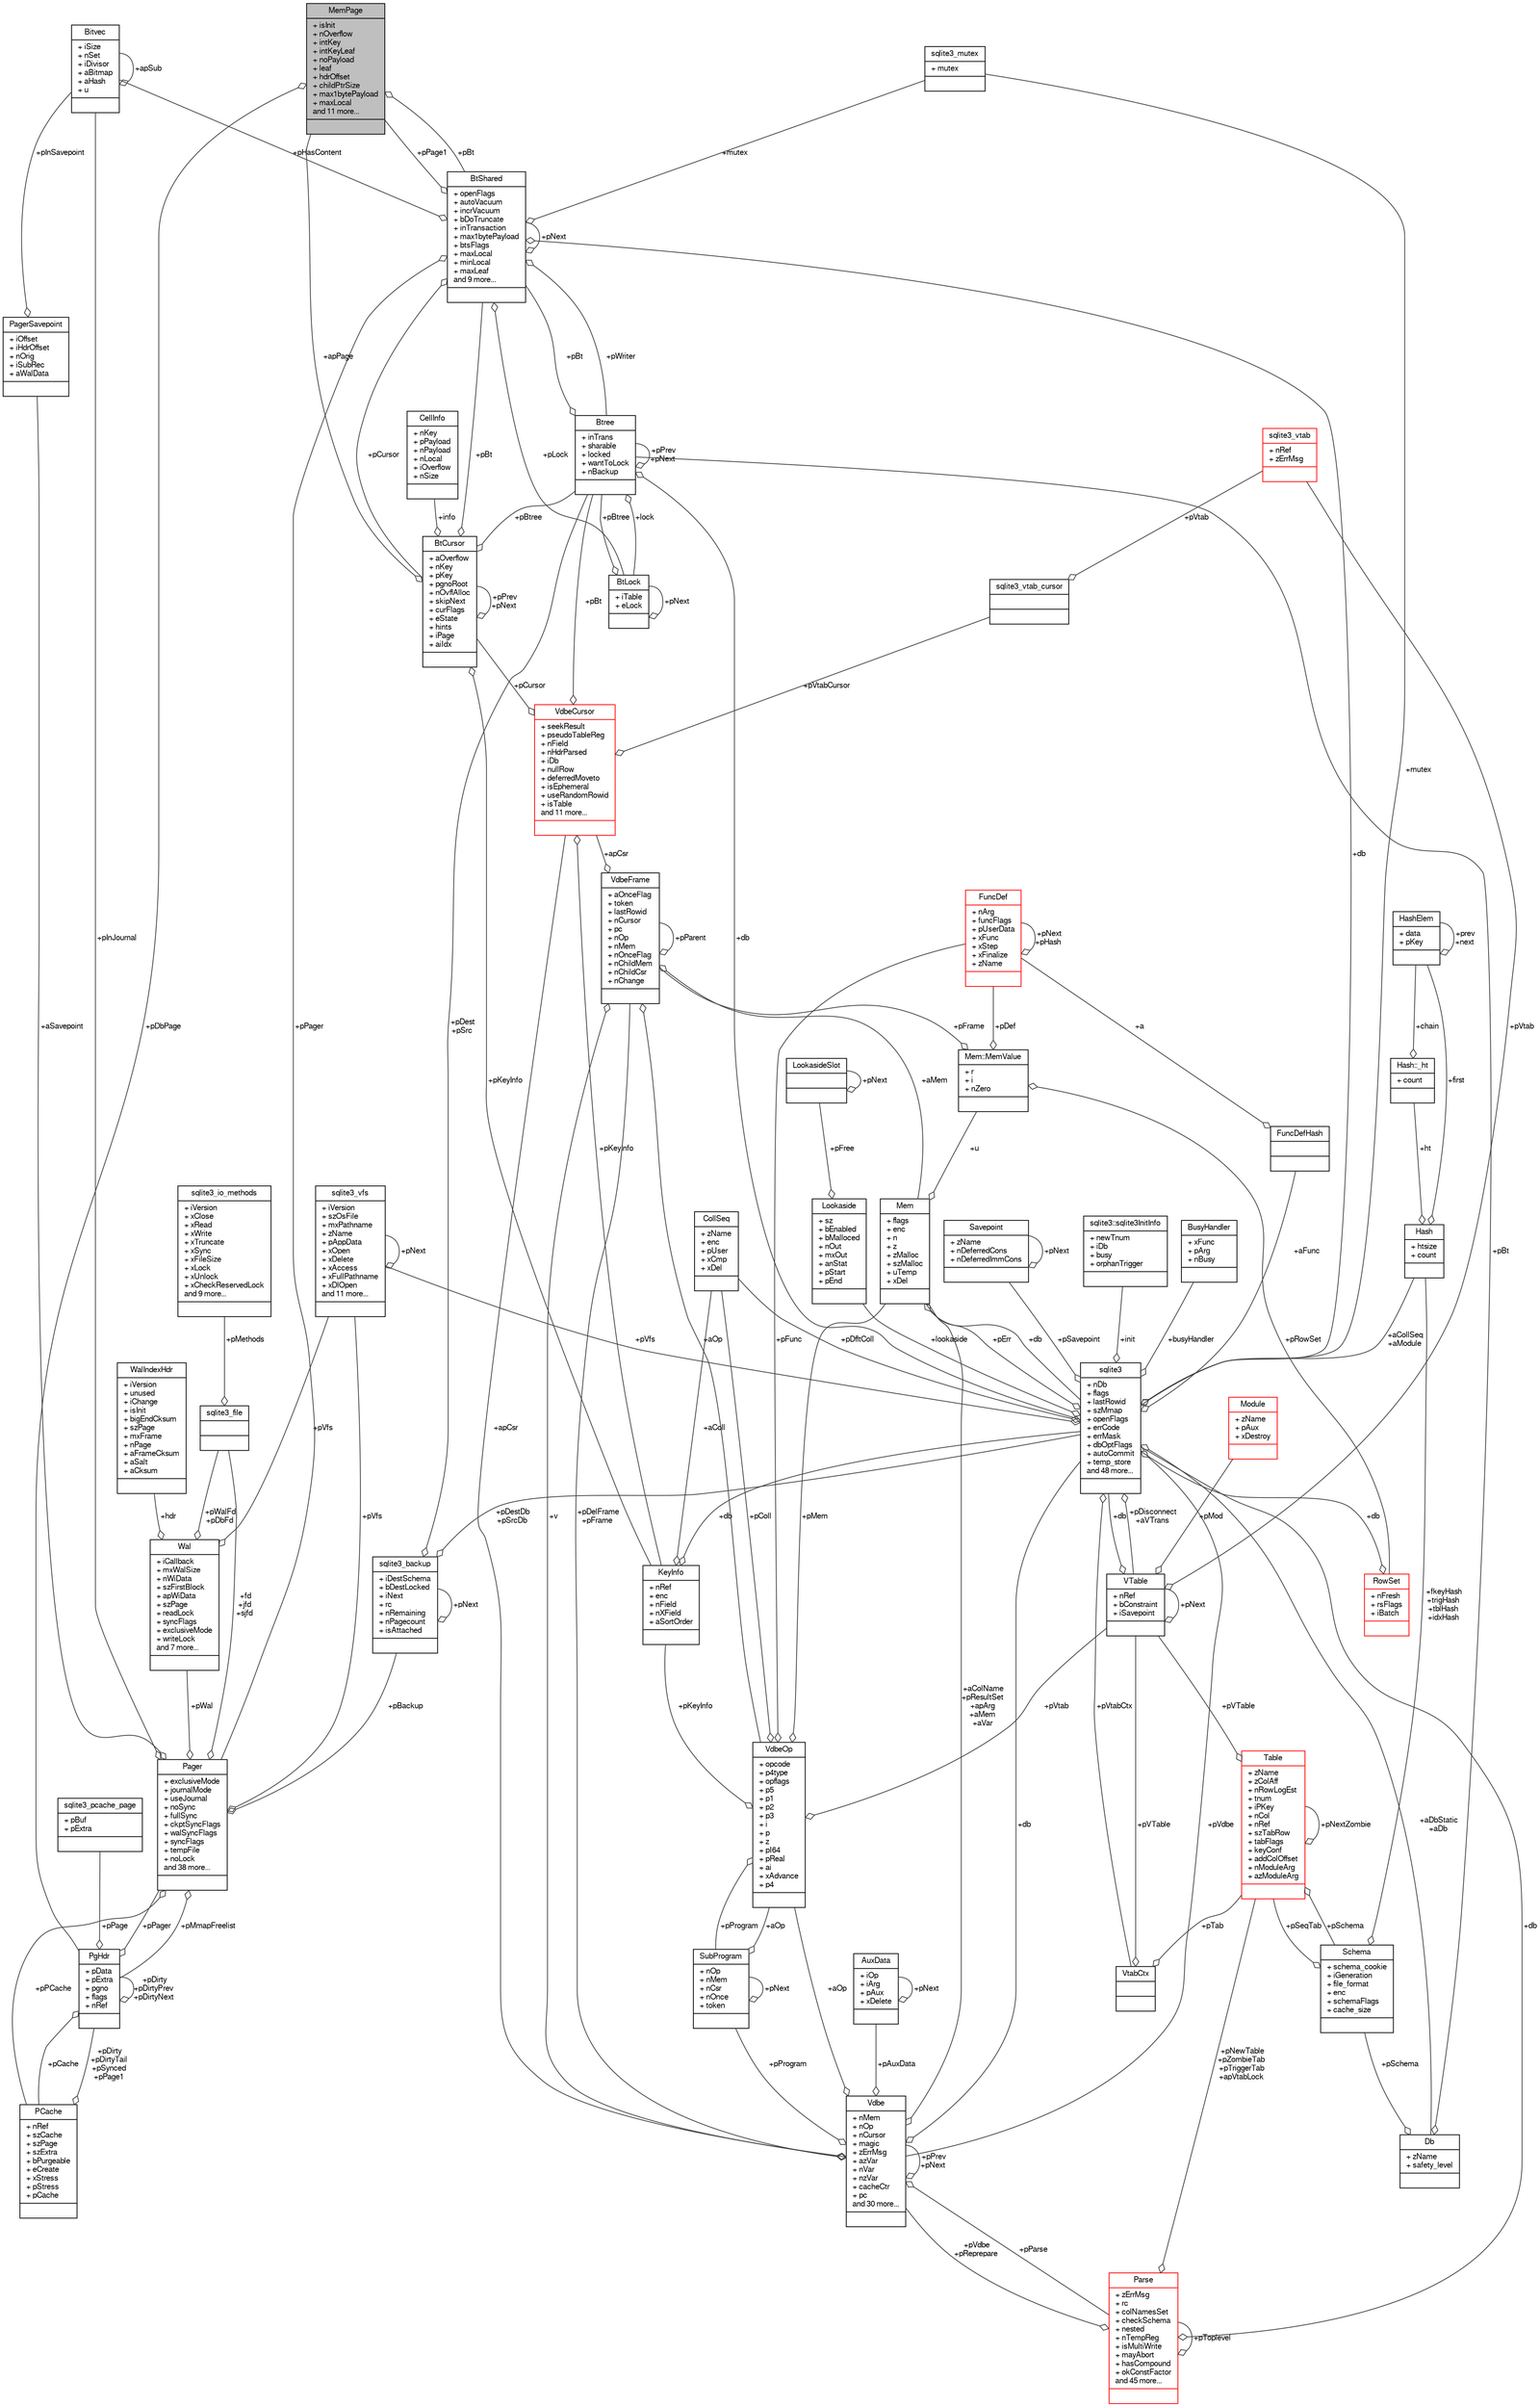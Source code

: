 digraph "MemPage"
{
  edge [fontname="FreeSans",fontsize="10",labelfontname="FreeSans",labelfontsize="10"];
  node [fontname="FreeSans",fontsize="10",shape=record];
  Node1 [label="{MemPage\n|+ isInit\l+ nOverflow\l+ intKey\l+ intKeyLeaf\l+ noPayload\l+ leaf\l+ hdrOffset\l+ childPtrSize\l+ max1bytePayload\l+ maxLocal\land 11 more...\l|}",height=0.2,width=0.4,color="black", fillcolor="grey75", style="filled", fontcolor="black"];
  Node2 -> Node1 [color="grey25",fontsize="10",style="solid",label=" +pBt" ,arrowhead="odiamond",fontname="FreeSans"];
  Node2 [label="{BtShared\n|+ openFlags\l+ autoVacuum\l+ incrVacuum\l+ bDoTruncate\l+ inTransaction\l+ max1bytePayload\l+ btsFlags\l+ maxLocal\l+ minLocal\l+ maxLeaf\land 9 more...\l|}",height=0.2,width=0.4,color="black", fillcolor="white", style="filled",URL="$structBtShared.html"];
  Node3 -> Node2 [color="grey25",fontsize="10",style="solid",label=" +pCursor" ,arrowhead="odiamond",fontname="FreeSans"];
  Node3 [label="{BtCursor\n|+ aOverflow\l+ nKey\l+ pKey\l+ pgnoRoot\l+ nOvflAlloc\l+ skipNext\l+ curFlags\l+ eState\l+ hints\l+ iPage\l+ aiIdx\l|}",height=0.2,width=0.4,color="black", fillcolor="white", style="filled",URL="$structBtCursor.html"];
  Node3 -> Node3 [color="grey25",fontsize="10",style="solid",label=" +pPrev\n+pNext" ,arrowhead="odiamond",fontname="FreeSans"];
  Node4 -> Node3 [color="grey25",fontsize="10",style="solid",label=" +info" ,arrowhead="odiamond",fontname="FreeSans"];
  Node4 [label="{CellInfo\n|+ nKey\l+ pPayload\l+ nPayload\l+ nLocal\l+ iOverflow\l+ nSize\l|}",height=0.2,width=0.4,color="black", fillcolor="white", style="filled",URL="$structCellInfo.html"];
  Node2 -> Node3 [color="grey25",fontsize="10",style="solid",label=" +pBt" ,arrowhead="odiamond",fontname="FreeSans"];
  Node1 -> Node3 [color="grey25",fontsize="10",style="solid",label=" +apPage" ,arrowhead="odiamond",fontname="FreeSans"];
  Node5 -> Node3 [color="grey25",fontsize="10",style="solid",label=" +pKeyInfo" ,arrowhead="odiamond",fontname="FreeSans"];
  Node5 [label="{KeyInfo\n|+ nRef\l+ enc\l+ nField\l+ nXField\l+ aSortOrder\l|}",height=0.2,width=0.4,color="black", fillcolor="white", style="filled",URL="$structKeyInfo.html"];
  Node6 -> Node5 [color="grey25",fontsize="10",style="solid",label=" +db" ,arrowhead="odiamond",fontname="FreeSans"];
  Node6 [label="{sqlite3\n|+ nDb\l+ flags\l+ lastRowid\l+ szMmap\l+ openFlags\l+ errCode\l+ errMask\l+ dbOptFlags\l+ autoCommit\l+ temp_store\land 48 more...\l|}",height=0.2,width=0.4,color="black", fillcolor="white", style="filled",URL="$structsqlite3.html"];
  Node7 -> Node6 [color="grey25",fontsize="10",style="solid",label=" +pErr" ,arrowhead="odiamond",fontname="FreeSans"];
  Node7 [label="{Mem\n|+ flags\l+ enc\l+ n\l+ z\l+ zMalloc\l+ szMalloc\l+ uTemp\l+ xDel\l|}",height=0.2,width=0.4,color="black", fillcolor="white", style="filled",URL="$structMem.html"];
  Node8 -> Node7 [color="grey25",fontsize="10",style="solid",label=" +u" ,arrowhead="odiamond",fontname="FreeSans"];
  Node8 [label="{Mem::MemValue\n|+ r\l+ i\l+ nZero\l|}",height=0.2,width=0.4,color="black", fillcolor="white", style="filled",URL="$unionMem_1_1MemValue.html"];
  Node9 -> Node8 [color="grey25",fontsize="10",style="solid",label=" +pFrame" ,arrowhead="odiamond",fontname="FreeSans"];
  Node9 [label="{VdbeFrame\n|+ aOnceFlag\l+ token\l+ lastRowid\l+ nCursor\l+ pc\l+ nOp\l+ nMem\l+ nOnceFlag\l+ nChildMem\l+ nChildCsr\l+ nChange\l|}",height=0.2,width=0.4,color="black", fillcolor="white", style="filled",URL="$structVdbeFrame.html"];
  Node7 -> Node9 [color="grey25",fontsize="10",style="solid",label=" +aMem" ,arrowhead="odiamond",fontname="FreeSans"];
  Node10 -> Node9 [color="grey25",fontsize="10",style="solid",label=" +v" ,arrowhead="odiamond",fontname="FreeSans"];
  Node10 [label="{Vdbe\n|+ nMem\l+ nOp\l+ nCursor\l+ magic\l+ zErrMsg\l+ azVar\l+ nVar\l+ nzVar\l+ cacheCtr\l+ pc\land 30 more...\l|}",height=0.2,width=0.4,color="black", fillcolor="white", style="filled",URL="$structVdbe.html"];
  Node10 -> Node10 [color="grey25",fontsize="10",style="solid",label=" +pPrev\n+pNext" ,arrowhead="odiamond",fontname="FreeSans"];
  Node7 -> Node10 [color="grey25",fontsize="10",style="solid",label=" +aColName\n+pResultSet\n+apArg\n+aMem\n+aVar" ,arrowhead="odiamond",fontname="FreeSans"];
  Node6 -> Node10 [color="grey25",fontsize="10",style="solid",label=" +db" ,arrowhead="odiamond",fontname="FreeSans"];
  Node9 -> Node10 [color="grey25",fontsize="10",style="solid",label=" +pDelFrame\n+pFrame" ,arrowhead="odiamond",fontname="FreeSans"];
  Node11 -> Node10 [color="grey25",fontsize="10",style="solid",label=" +pAuxData" ,arrowhead="odiamond",fontname="FreeSans"];
  Node11 [label="{AuxData\n|+ iOp\l+ iArg\l+ pAux\l+ xDelete\l|}",height=0.2,width=0.4,color="black", fillcolor="white", style="filled",URL="$structAuxData.html"];
  Node11 -> Node11 [color="grey25",fontsize="10",style="solid",label=" +pNext" ,arrowhead="odiamond",fontname="FreeSans"];
  Node12 -> Node10 [color="grey25",fontsize="10",style="solid",label=" +pProgram" ,arrowhead="odiamond",fontname="FreeSans"];
  Node12 [label="{SubProgram\n|+ nOp\l+ nMem\l+ nCsr\l+ nOnce\l+ token\l|}",height=0.2,width=0.4,color="black", fillcolor="white", style="filled",URL="$structSubProgram.html"];
  Node12 -> Node12 [color="grey25",fontsize="10",style="solid",label=" +pNext" ,arrowhead="odiamond",fontname="FreeSans"];
  Node13 -> Node12 [color="grey25",fontsize="10",style="solid",label=" +aOp" ,arrowhead="odiamond",fontname="FreeSans"];
  Node13 [label="{VdbeOp\n|+ opcode\l+ p4type\l+ opflags\l+ p5\l+ p1\l+ p2\l+ p3\l+ i\l+ p\l+ z\l+ pI64\l+ pReal\l+ ai\l+ xAdvance\l+ p4\l|}",height=0.2,width=0.4,color="black", fillcolor="white", style="filled",URL="$structVdbeOp.html"];
  Node7 -> Node13 [color="grey25",fontsize="10",style="solid",label=" +pMem" ,arrowhead="odiamond",fontname="FreeSans"];
  Node14 -> Node13 [color="grey25",fontsize="10",style="solid",label=" +pColl" ,arrowhead="odiamond",fontname="FreeSans"];
  Node14 [label="{CollSeq\n|+ zName\l+ enc\l+ pUser\l+ xCmp\l+ xDel\l|}",height=0.2,width=0.4,color="black", fillcolor="white", style="filled",URL="$structCollSeq.html"];
  Node15 -> Node13 [color="grey25",fontsize="10",style="solid",label=" +pVtab" ,arrowhead="odiamond",fontname="FreeSans"];
  Node15 [label="{VTable\n|+ nRef\l+ bConstraint\l+ iSavepoint\l|}",height=0.2,width=0.4,color="black", fillcolor="white", style="filled",URL="$structVTable.html"];
  Node6 -> Node15 [color="grey25",fontsize="10",style="solid",label=" +db" ,arrowhead="odiamond",fontname="FreeSans"];
  Node15 -> Node15 [color="grey25",fontsize="10",style="solid",label=" +pNext" ,arrowhead="odiamond",fontname="FreeSans"];
  Node16 -> Node15 [color="grey25",fontsize="10",style="solid",label=" +pMod" ,arrowhead="odiamond",fontname="FreeSans"];
  Node16 [label="{Module\n|+ zName\l+ pAux\l+ xDestroy\l|}",height=0.2,width=0.4,color="red", fillcolor="white", style="filled",URL="$structModule.html"];
  Node18 -> Node15 [color="grey25",fontsize="10",style="solid",label=" +pVtab" ,arrowhead="odiamond",fontname="FreeSans"];
  Node18 [label="{sqlite3_vtab\n|+ nRef\l+ zErrMsg\l|}",height=0.2,width=0.4,color="red", fillcolor="white", style="filled",URL="$structsqlite3__vtab.html"];
  Node12 -> Node13 [color="grey25",fontsize="10",style="solid",label=" +pProgram" ,arrowhead="odiamond",fontname="FreeSans"];
  Node5 -> Node13 [color="grey25",fontsize="10",style="solid",label=" +pKeyInfo" ,arrowhead="odiamond",fontname="FreeSans"];
  Node19 -> Node13 [color="grey25",fontsize="10",style="solid",label=" +pFunc" ,arrowhead="odiamond",fontname="FreeSans"];
  Node19 [label="{FuncDef\n|+ nArg\l+ funcFlags\l+ pUserData\l+ xFunc\l+ xStep\l+ xFinalize\l+ zName\l|}",height=0.2,width=0.4,color="red", fillcolor="white", style="filled",URL="$structFuncDef.html"];
  Node19 -> Node19 [color="grey25",fontsize="10",style="solid",label=" +pNext\n+pHash" ,arrowhead="odiamond",fontname="FreeSans"];
  Node21 -> Node10 [color="grey25",fontsize="10",style="solid",label=" +apCsr" ,arrowhead="odiamond",fontname="FreeSans"];
  Node21 [label="{VdbeCursor\n|+ seekResult\l+ pseudoTableReg\l+ nField\l+ nHdrParsed\l+ iDb\l+ nullRow\l+ deferredMoveto\l+ isEphemeral\l+ useRandomRowid\l+ isTable\land 11 more...\l|}",height=0.2,width=0.4,color="red", fillcolor="white", style="filled",URL="$structVdbeCursor.html"];
  Node3 -> Node21 [color="grey25",fontsize="10",style="solid",label=" +pCursor" ,arrowhead="odiamond",fontname="FreeSans"];
  Node22 -> Node21 [color="grey25",fontsize="10",style="solid",label=" +pVtabCursor" ,arrowhead="odiamond",fontname="FreeSans"];
  Node22 [label="{sqlite3_vtab_cursor\n||}",height=0.2,width=0.4,color="black", fillcolor="white", style="filled",URL="$structsqlite3__vtab__cursor.html"];
  Node18 -> Node22 [color="grey25",fontsize="10",style="solid",label=" +pVtab" ,arrowhead="odiamond",fontname="FreeSans"];
  Node5 -> Node21 [color="grey25",fontsize="10",style="solid",label=" +pKeyInfo" ,arrowhead="odiamond",fontname="FreeSans"];
  Node35 -> Node21 [color="grey25",fontsize="10",style="solid",label=" +pBt" ,arrowhead="odiamond",fontname="FreeSans"];
  Node35 [label="{Btree\n|+ inTrans\l+ sharable\l+ locked\l+ wantToLock\l+ nBackup\l|}",height=0.2,width=0.4,color="black", fillcolor="white", style="filled",URL="$structBtree.html"];
  Node2 -> Node35 [color="grey25",fontsize="10",style="solid",label=" +pBt" ,arrowhead="odiamond",fontname="FreeSans"];
  Node6 -> Node35 [color="grey25",fontsize="10",style="solid",label=" +db" ,arrowhead="odiamond",fontname="FreeSans"];
  Node36 -> Node35 [color="grey25",fontsize="10",style="solid",label=" +lock" ,arrowhead="odiamond",fontname="FreeSans"];
  Node36 [label="{BtLock\n|+ iTable\l+ eLock\l|}",height=0.2,width=0.4,color="black", fillcolor="white", style="filled",URL="$structBtLock.html"];
  Node36 -> Node36 [color="grey25",fontsize="10",style="solid",label=" +pNext" ,arrowhead="odiamond",fontname="FreeSans"];
  Node35 -> Node36 [color="grey25",fontsize="10",style="solid",label=" +pBtree" ,arrowhead="odiamond",fontname="FreeSans"];
  Node35 -> Node35 [color="grey25",fontsize="10",style="solid",label=" +pPrev\n+pNext" ,arrowhead="odiamond",fontname="FreeSans"];
  Node37 -> Node10 [color="grey25",fontsize="10",style="solid",label=" +pParse" ,arrowhead="odiamond",fontname="FreeSans"];
  Node37 [label="{Parse\n|+ zErrMsg\l+ rc\l+ colNamesSet\l+ checkSchema\l+ nested\l+ nTempReg\l+ isMultiWrite\l+ mayAbort\l+ hasCompound\l+ okConstFactor\land 45 more...\l|}",height=0.2,width=0.4,color="red", fillcolor="white", style="filled",URL="$structParse.html"];
  Node10 -> Node37 [color="grey25",fontsize="10",style="solid",label=" +pVdbe\n+pReprepare" ,arrowhead="odiamond",fontname="FreeSans"];
  Node6 -> Node37 [color="grey25",fontsize="10",style="solid",label=" +db" ,arrowhead="odiamond",fontname="FreeSans"];
  Node46 -> Node37 [color="grey25",fontsize="10",style="solid",label=" +pNewTable\n+pZombieTab\n+pTriggerTab\n+apVtabLock" ,arrowhead="odiamond",fontname="FreeSans"];
  Node46 [label="{Table\n|+ zName\l+ zColAff\l+ nRowLogEst\l+ tnum\l+ iPKey\l+ nCol\l+ nRef\l+ szTabRow\l+ tabFlags\l+ keyConf\l+ addColOffset\l+ nModuleArg\l+ azModuleArg\l|}",height=0.2,width=0.4,color="red", fillcolor="white", style="filled",URL="$structTable.html"];
  Node47 -> Node46 [color="grey25",fontsize="10",style="solid",label=" +pSchema" ,arrowhead="odiamond",fontname="FreeSans"];
  Node47 [label="{Schema\n|+ schema_cookie\l+ iGeneration\l+ file_format\l+ enc\l+ schemaFlags\l+ cache_size\l|}",height=0.2,width=0.4,color="black", fillcolor="white", style="filled",URL="$structSchema.html"];
  Node46 -> Node47 [color="grey25",fontsize="10",style="solid",label=" +pSeqTab" ,arrowhead="odiamond",fontname="FreeSans"];
  Node48 -> Node47 [color="grey25",fontsize="10",style="solid",label=" +fkeyHash\n+trigHash\n+tblHash\n+idxHash" ,arrowhead="odiamond",fontname="FreeSans"];
  Node48 [label="{Hash\n|+ htsize\l+ count\l|}",height=0.2,width=0.4,color="black", fillcolor="white", style="filled",URL="$structHash.html"];
  Node49 -> Node48 [color="grey25",fontsize="10",style="solid",label=" +ht" ,arrowhead="odiamond",fontname="FreeSans"];
  Node49 [label="{Hash::_ht\n|+ count\l|}",height=0.2,width=0.4,color="black", fillcolor="white", style="filled",URL="$structHash_1_1__ht.html"];
  Node50 -> Node49 [color="grey25",fontsize="10",style="solid",label=" +chain" ,arrowhead="odiamond",fontname="FreeSans"];
  Node50 [label="{HashElem\n|+ data\l+ pKey\l|}",height=0.2,width=0.4,color="black", fillcolor="white", style="filled",URL="$structHashElem.html"];
  Node50 -> Node50 [color="grey25",fontsize="10",style="solid",label=" +prev\n+next" ,arrowhead="odiamond",fontname="FreeSans"];
  Node50 -> Node48 [color="grey25",fontsize="10",style="solid",label=" +first" ,arrowhead="odiamond",fontname="FreeSans"];
  Node15 -> Node46 [color="grey25",fontsize="10",style="solid",label=" +pVTable" ,arrowhead="odiamond",fontname="FreeSans"];
  Node46 -> Node46 [color="grey25",fontsize="10",style="solid",label=" +pNextZombie" ,arrowhead="odiamond",fontname="FreeSans"];
  Node37 -> Node37 [color="grey25",fontsize="10",style="solid",label=" +pToplevel" ,arrowhead="odiamond",fontname="FreeSans"];
  Node13 -> Node10 [color="grey25",fontsize="10",style="solid",label=" +aOp" ,arrowhead="odiamond",fontname="FreeSans"];
  Node9 -> Node9 [color="grey25",fontsize="10",style="solid",label=" +pParent" ,arrowhead="odiamond",fontname="FreeSans"];
  Node21 -> Node9 [color="grey25",fontsize="10",style="solid",label=" +apCsr" ,arrowhead="odiamond",fontname="FreeSans"];
  Node13 -> Node9 [color="grey25",fontsize="10",style="solid",label=" +aOp" ,arrowhead="odiamond",fontname="FreeSans"];
  Node67 -> Node8 [color="grey25",fontsize="10",style="solid",label=" +pRowSet" ,arrowhead="odiamond",fontname="FreeSans"];
  Node67 [label="{RowSet\n|+ nFresh\l+ rsFlags\l+ iBatch\l|}",height=0.2,width=0.4,color="red", fillcolor="white", style="filled",URL="$structRowSet.html"];
  Node6 -> Node67 [color="grey25",fontsize="10",style="solid",label=" +db" ,arrowhead="odiamond",fontname="FreeSans"];
  Node19 -> Node8 [color="grey25",fontsize="10",style="solid",label=" +pDef" ,arrowhead="odiamond",fontname="FreeSans"];
  Node6 -> Node7 [color="grey25",fontsize="10",style="solid",label=" +db" ,arrowhead="odiamond",fontname="FreeSans"];
  Node10 -> Node6 [color="grey25",fontsize="10",style="solid",label=" +pVdbe" ,arrowhead="odiamond",fontname="FreeSans"];
  Node70 -> Node6 [color="grey25",fontsize="10",style="solid",label=" +pSavepoint" ,arrowhead="odiamond",fontname="FreeSans"];
  Node70 [label="{Savepoint\n|+ zName\l+ nDeferredCons\l+ nDeferredImmCons\l|}",height=0.2,width=0.4,color="black", fillcolor="white", style="filled",URL="$structSavepoint.html"];
  Node70 -> Node70 [color="grey25",fontsize="10",style="solid",label=" +pNext" ,arrowhead="odiamond",fontname="FreeSans"];
  Node71 -> Node6 [color="grey25",fontsize="10",style="solid",label=" +aFunc" ,arrowhead="odiamond",fontname="FreeSans"];
  Node71 [label="{FuncDefHash\n||}",height=0.2,width=0.4,color="black", fillcolor="white", style="filled",URL="$structFuncDefHash.html"];
  Node19 -> Node71 [color="grey25",fontsize="10",style="solid",label=" +a" ,arrowhead="odiamond",fontname="FreeSans"];
  Node72 -> Node6 [color="grey25",fontsize="10",style="solid",label=" +lookaside" ,arrowhead="odiamond",fontname="FreeSans"];
  Node72 [label="{Lookaside\n|+ sz\l+ bEnabled\l+ bMalloced\l+ nOut\l+ mxOut\l+ anStat\l+ pStart\l+ pEnd\l|}",height=0.2,width=0.4,color="black", fillcolor="white", style="filled",URL="$structLookaside.html"];
  Node73 -> Node72 [color="grey25",fontsize="10",style="solid",label=" +pFree" ,arrowhead="odiamond",fontname="FreeSans"];
  Node73 [label="{LookasideSlot\n||}",height=0.2,width=0.4,color="black", fillcolor="white", style="filled",URL="$structLookasideSlot.html"];
  Node73 -> Node73 [color="grey25",fontsize="10",style="solid",label=" +pNext" ,arrowhead="odiamond",fontname="FreeSans"];
  Node74 -> Node6 [color="grey25",fontsize="10",style="solid",label=" +mutex" ,arrowhead="odiamond",fontname="FreeSans"];
  Node74 [label="{sqlite3_mutex\n|+ mutex\l|}",height=0.2,width=0.4,color="black", fillcolor="white", style="filled",URL="$structsqlite3__mutex.html"];
  Node75 -> Node6 [color="grey25",fontsize="10",style="solid",label=" +pVfs" ,arrowhead="odiamond",fontname="FreeSans"];
  Node75 [label="{sqlite3_vfs\n|+ iVersion\l+ szOsFile\l+ mxPathname\l+ zName\l+ pAppData\l+ xOpen\l+ xDelete\l+ xAccess\l+ xFullPathname\l+ xDlOpen\land 11 more...\l|}",height=0.2,width=0.4,color="black", fillcolor="white", style="filled",URL="$structsqlite3__vfs.html"];
  Node75 -> Node75 [color="grey25",fontsize="10",style="solid",label=" +pNext" ,arrowhead="odiamond",fontname="FreeSans"];
  Node76 -> Node6 [color="grey25",fontsize="10",style="solid",label=" +init" ,arrowhead="odiamond",fontname="FreeSans"];
  Node76 [label="{sqlite3::sqlite3InitInfo\n|+ newTnum\l+ iDb\l+ busy\l+ orphanTrigger\l|}",height=0.2,width=0.4,color="black", fillcolor="white", style="filled",URL="$structsqlite3_1_1sqlite3InitInfo.html"];
  Node77 -> Node6 [color="grey25",fontsize="10",style="solid",label=" +busyHandler" ,arrowhead="odiamond",fontname="FreeSans"];
  Node77 [label="{BusyHandler\n|+ xFunc\l+ pArg\l+ nBusy\l|}",height=0.2,width=0.4,color="black", fillcolor="white", style="filled",URL="$structBusyHandler.html"];
  Node78 -> Node6 [color="grey25",fontsize="10",style="solid",label=" +pVtabCtx" ,arrowhead="odiamond",fontname="FreeSans"];
  Node78 [label="{VtabCtx\n||}",height=0.2,width=0.4,color="black", fillcolor="white", style="filled",URL="$structVtabCtx.html"];
  Node15 -> Node78 [color="grey25",fontsize="10",style="solid",label=" +pVTable" ,arrowhead="odiamond",fontname="FreeSans"];
  Node46 -> Node78 [color="grey25",fontsize="10",style="solid",label=" +pTab" ,arrowhead="odiamond",fontname="FreeSans"];
  Node14 -> Node6 [color="grey25",fontsize="10",style="solid",label=" +pDfltColl" ,arrowhead="odiamond",fontname="FreeSans"];
  Node15 -> Node6 [color="grey25",fontsize="10",style="solid",label=" +pDisconnect\n+aVTrans" ,arrowhead="odiamond",fontname="FreeSans"];
  Node79 -> Node6 [color="grey25",fontsize="10",style="solid",label=" +aDbStatic\n+aDb" ,arrowhead="odiamond",fontname="FreeSans"];
  Node79 [label="{Db\n|+ zName\l+ safety_level\l|}",height=0.2,width=0.4,color="black", fillcolor="white", style="filled",URL="$structDb.html"];
  Node47 -> Node79 [color="grey25",fontsize="10",style="solid",label=" +pSchema" ,arrowhead="odiamond",fontname="FreeSans"];
  Node35 -> Node79 [color="grey25",fontsize="10",style="solid",label=" +pBt" ,arrowhead="odiamond",fontname="FreeSans"];
  Node48 -> Node6 [color="grey25",fontsize="10",style="solid",label=" +aCollSeq\n+aModule" ,arrowhead="odiamond",fontname="FreeSans"];
  Node14 -> Node5 [color="grey25",fontsize="10",style="solid",label=" +aColl" ,arrowhead="odiamond",fontname="FreeSans"];
  Node35 -> Node3 [color="grey25",fontsize="10",style="solid",label=" +pBtree" ,arrowhead="odiamond",fontname="FreeSans"];
  Node2 -> Node2 [color="grey25",fontsize="10",style="solid",label=" +pNext" ,arrowhead="odiamond",fontname="FreeSans"];
  Node6 -> Node2 [color="grey25",fontsize="10",style="solid",label=" +db" ,arrowhead="odiamond",fontname="FreeSans"];
  Node80 -> Node2 [color="grey25",fontsize="10",style="solid",label=" +pHasContent" ,arrowhead="odiamond",fontname="FreeSans"];
  Node80 [label="{Bitvec\n|+ iSize\l+ nSet\l+ iDivisor\l+ aBitmap\l+ aHash\l+ u\l|}",height=0.2,width=0.4,color="black", fillcolor="white", style="filled",URL="$structBitvec.html"];
  Node80 -> Node80 [color="grey25",fontsize="10",style="solid",label=" +apSub" ,arrowhead="odiamond",fontname="FreeSans"];
  Node74 -> Node2 [color="grey25",fontsize="10",style="solid",label=" +mutex" ,arrowhead="odiamond",fontname="FreeSans"];
  Node36 -> Node2 [color="grey25",fontsize="10",style="solid",label=" +pLock" ,arrowhead="odiamond",fontname="FreeSans"];
  Node1 -> Node2 [color="grey25",fontsize="10",style="solid",label=" +pPage1" ,arrowhead="odiamond",fontname="FreeSans"];
  Node35 -> Node2 [color="grey25",fontsize="10",style="solid",label=" +pWriter" ,arrowhead="odiamond",fontname="FreeSans"];
  Node81 -> Node2 [color="grey25",fontsize="10",style="solid",label=" +pPager" ,arrowhead="odiamond",fontname="FreeSans"];
  Node81 [label="{Pager\n|+ exclusiveMode\l+ journalMode\l+ useJournal\l+ noSync\l+ fullSync\l+ ckptSyncFlags\l+ walSyncFlags\l+ syncFlags\l+ tempFile\l+ noLock\land 38 more...\l|}",height=0.2,width=0.4,color="black", fillcolor="white", style="filled",URL="$structPager.html"];
  Node82 -> Node81 [color="grey25",fontsize="10",style="solid",label=" +pPCache" ,arrowhead="odiamond",fontname="FreeSans"];
  Node82 [label="{PCache\n|+ nRef\l+ szCache\l+ szPage\l+ szExtra\l+ bPurgeable\l+ eCreate\l+ xStress\l+ pStress\l+ pCache\l|}",height=0.2,width=0.4,color="black", fillcolor="white", style="filled",URL="$structPCache.html"];
  Node83 -> Node82 [color="grey25",fontsize="10",style="solid",label=" +pDirty\n+pDirtyTail\n+pSynced\n+pPage1" ,arrowhead="odiamond",fontname="FreeSans"];
  Node83 [label="{PgHdr\n|+ pData\l+ pExtra\l+ pgno\l+ flags\l+ nRef\l|}",height=0.2,width=0.4,color="black", fillcolor="white", style="filled",URL="$structPgHdr.html"];
  Node84 -> Node83 [color="grey25",fontsize="10",style="solid",label=" +pPage" ,arrowhead="odiamond",fontname="FreeSans"];
  Node84 [label="{sqlite3_pcache_page\n|+ pBuf\l+ pExtra\l|}",height=0.2,width=0.4,color="black", fillcolor="white", style="filled",URL="$structsqlite3__pcache__page.html"];
  Node82 -> Node83 [color="grey25",fontsize="10",style="solid",label=" +pCache" ,arrowhead="odiamond",fontname="FreeSans"];
  Node83 -> Node83 [color="grey25",fontsize="10",style="solid",label=" +pDirty\n+pDirtyPrev\n+pDirtyNext" ,arrowhead="odiamond",fontname="FreeSans"];
  Node81 -> Node83 [color="grey25",fontsize="10",style="solid",label=" +pPager" ,arrowhead="odiamond",fontname="FreeSans"];
  Node85 -> Node81 [color="grey25",fontsize="10",style="solid",label=" +pBackup" ,arrowhead="odiamond",fontname="FreeSans"];
  Node85 [label="{sqlite3_backup\n|+ iDestSchema\l+ bDestLocked\l+ iNext\l+ rc\l+ nRemaining\l+ nPagecount\l+ isAttached\l|}",height=0.2,width=0.4,color="black", fillcolor="white", style="filled",URL="$structsqlite3__backup.html"];
  Node85 -> Node85 [color="grey25",fontsize="10",style="solid",label=" +pNext" ,arrowhead="odiamond",fontname="FreeSans"];
  Node6 -> Node85 [color="grey25",fontsize="10",style="solid",label=" +pDestDb\n+pSrcDb" ,arrowhead="odiamond",fontname="FreeSans"];
  Node35 -> Node85 [color="grey25",fontsize="10",style="solid",label=" +pDest\n+pSrc" ,arrowhead="odiamond",fontname="FreeSans"];
  Node80 -> Node81 [color="grey25",fontsize="10",style="solid",label=" +pInJournal" ,arrowhead="odiamond",fontname="FreeSans"];
  Node28 -> Node81 [color="grey25",fontsize="10",style="solid",label=" +fd\n+jfd\n+sjfd" ,arrowhead="odiamond",fontname="FreeSans"];
  Node28 [label="{sqlite3_file\n||}",height=0.2,width=0.4,color="black", fillcolor="white", style="filled",URL="$structsqlite3__file.html"];
  Node29 -> Node28 [color="grey25",fontsize="10",style="solid",label=" +pMethods" ,arrowhead="odiamond",fontname="FreeSans"];
  Node29 [label="{sqlite3_io_methods\n|+ iVersion\l+ xClose\l+ xRead\l+ xWrite\l+ xTruncate\l+ xSync\l+ xFileSize\l+ xLock\l+ xUnlock\l+ xCheckReservedLock\land 9 more...\l|}",height=0.2,width=0.4,color="black", fillcolor="white", style="filled",URL="$structsqlite3__io__methods.html"];
  Node75 -> Node81 [color="grey25",fontsize="10",style="solid",label=" +pVfs" ,arrowhead="odiamond",fontname="FreeSans"];
  Node83 -> Node81 [color="grey25",fontsize="10",style="solid",label=" +pMmapFreelist" ,arrowhead="odiamond",fontname="FreeSans"];
  Node86 -> Node81 [color="grey25",fontsize="10",style="solid",label=" +pWal" ,arrowhead="odiamond",fontname="FreeSans"];
  Node86 [label="{Wal\n|+ iCallback\l+ mxWalSize\l+ nWiData\l+ szFirstBlock\l+ apWiData\l+ szPage\l+ readLock\l+ syncFlags\l+ exclusiveMode\l+ writeLock\land 7 more...\l|}",height=0.2,width=0.4,color="black", fillcolor="white", style="filled",URL="$structWal.html"];
  Node28 -> Node86 [color="grey25",fontsize="10",style="solid",label=" +pWalFd\n+pDbFd" ,arrowhead="odiamond",fontname="FreeSans"];
  Node75 -> Node86 [color="grey25",fontsize="10",style="solid",label=" +pVfs" ,arrowhead="odiamond",fontname="FreeSans"];
  Node87 -> Node86 [color="grey25",fontsize="10",style="solid",label=" +hdr" ,arrowhead="odiamond",fontname="FreeSans"];
  Node87 [label="{WalIndexHdr\n|+ iVersion\l+ unused\l+ iChange\l+ isInit\l+ bigEndCksum\l+ szPage\l+ mxFrame\l+ nPage\l+ aFrameCksum\l+ aSalt\l+ aCksum\l|}",height=0.2,width=0.4,color="black", fillcolor="white", style="filled",URL="$structWalIndexHdr.html"];
  Node88 -> Node81 [color="grey25",fontsize="10",style="solid",label=" +aSavepoint" ,arrowhead="odiamond",fontname="FreeSans"];
  Node88 [label="{PagerSavepoint\n|+ iOffset\l+ iHdrOffset\l+ nOrig\l+ iSubRec\l+ aWalData\l|}",height=0.2,width=0.4,color="black", fillcolor="white", style="filled",URL="$structPagerSavepoint.html"];
  Node80 -> Node88 [color="grey25",fontsize="10",style="solid",label=" +pInSavepoint" ,arrowhead="odiamond",fontname="FreeSans"];
  Node83 -> Node1 [color="grey25",fontsize="10",style="solid",label=" +pDbPage" ,arrowhead="odiamond",fontname="FreeSans"];
}
